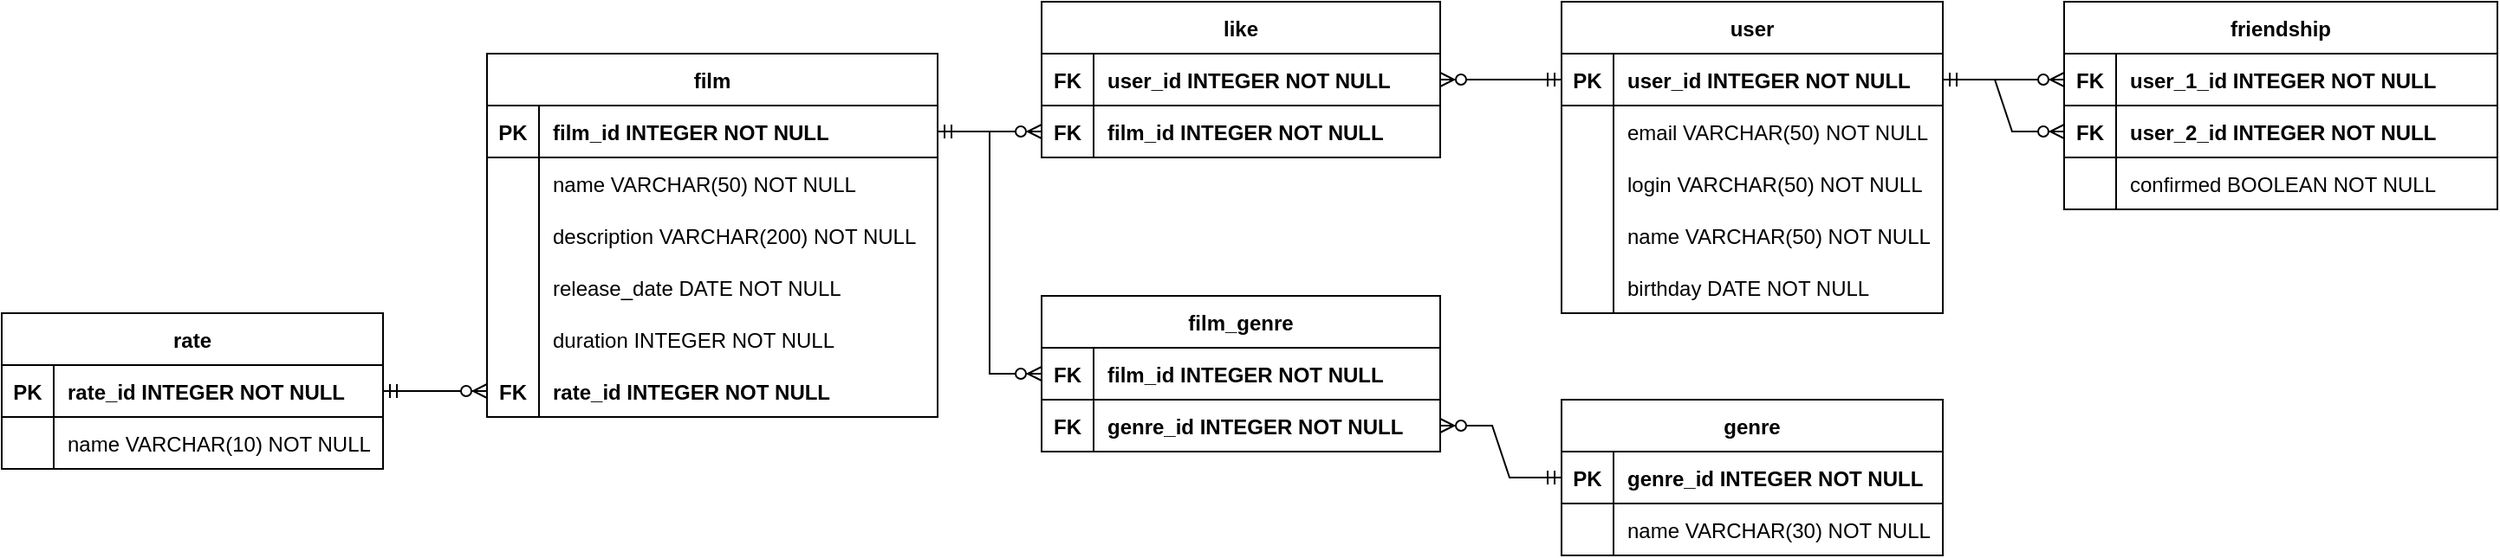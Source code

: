 <mxfile version="20.5.3" type="device"><diagram id="R2lEEEUBdFMjLlhIrx00" name="Page-1"><mxGraphModel dx="2570" dy="1116" grid="1" gridSize="10" guides="1" tooltips="1" connect="1" arrows="1" fold="1" page="1" pageScale="1" pageWidth="850" pageHeight="1100" math="0" shadow="0" extFonts="Permanent Marker^https://fonts.googleapis.com/css?family=Permanent+Marker"><root><mxCell id="0"/><mxCell id="1" parent="0"/><mxCell id="C-vyLk0tnHw3VtMMgP7b-23" value="film" style="shape=table;startSize=30;container=1;collapsible=1;childLayout=tableLayout;fixedRows=1;rowLines=0;fontStyle=1;align=center;resizeLast=1;fillColor=#FFFFFF;" parent="1" vertex="1"><mxGeometry x="40" y="300" width="260" height="210" as="geometry"/></mxCell><mxCell id="C-vyLk0tnHw3VtMMgP7b-24" value="" style="shape=partialRectangle;collapsible=0;dropTarget=0;pointerEvents=0;fillColor=none;points=[[0,0.5],[1,0.5]];portConstraint=eastwest;top=0;left=0;right=0;bottom=1;" parent="C-vyLk0tnHw3VtMMgP7b-23" vertex="1"><mxGeometry y="30" width="260" height="30" as="geometry"/></mxCell><mxCell id="C-vyLk0tnHw3VtMMgP7b-25" value="PK" style="shape=partialRectangle;overflow=hidden;connectable=0;fillColor=none;top=0;left=0;bottom=0;right=0;fontStyle=1;" parent="C-vyLk0tnHw3VtMMgP7b-24" vertex="1"><mxGeometry width="30" height="30" as="geometry"><mxRectangle width="30" height="30" as="alternateBounds"/></mxGeometry></mxCell><mxCell id="C-vyLk0tnHw3VtMMgP7b-26" value="film_id INTEGER NOT NULL" style="shape=partialRectangle;overflow=hidden;connectable=0;fillColor=none;top=0;left=0;bottom=0;right=0;align=left;spacingLeft=6;fontStyle=1;" parent="C-vyLk0tnHw3VtMMgP7b-24" vertex="1"><mxGeometry x="30" width="230" height="30" as="geometry"><mxRectangle width="230" height="30" as="alternateBounds"/></mxGeometry></mxCell><mxCell id="C-vyLk0tnHw3VtMMgP7b-27" value="" style="shape=partialRectangle;collapsible=0;dropTarget=0;pointerEvents=0;fillColor=none;points=[[0,0.5],[1,0.5]];portConstraint=eastwest;top=0;left=0;right=0;bottom=0;" parent="C-vyLk0tnHw3VtMMgP7b-23" vertex="1"><mxGeometry y="60" width="260" height="30" as="geometry"/></mxCell><mxCell id="C-vyLk0tnHw3VtMMgP7b-28" value="" style="shape=partialRectangle;overflow=hidden;connectable=0;fillColor=none;top=0;left=0;bottom=0;right=0;" parent="C-vyLk0tnHw3VtMMgP7b-27" vertex="1"><mxGeometry width="30" height="30" as="geometry"><mxRectangle width="30" height="30" as="alternateBounds"/></mxGeometry></mxCell><mxCell id="C-vyLk0tnHw3VtMMgP7b-29" value="name VARCHAR(50) NOT NULL" style="shape=partialRectangle;overflow=hidden;connectable=0;fillColor=none;top=0;left=0;bottom=0;right=0;align=left;spacingLeft=6;" parent="C-vyLk0tnHw3VtMMgP7b-27" vertex="1"><mxGeometry x="30" width="230" height="30" as="geometry"><mxRectangle width="230" height="30" as="alternateBounds"/></mxGeometry></mxCell><mxCell id="2hKLClTgXXmIvn-nd6ve-13" value="" style="shape=partialRectangle;collapsible=0;dropTarget=0;pointerEvents=0;fillColor=none;points=[[0,0.5],[1,0.5]];portConstraint=eastwest;top=0;left=0;right=0;bottom=0;" vertex="1" parent="C-vyLk0tnHw3VtMMgP7b-23"><mxGeometry y="90" width="260" height="30" as="geometry"/></mxCell><mxCell id="2hKLClTgXXmIvn-nd6ve-14" value="" style="shape=partialRectangle;overflow=hidden;connectable=0;fillColor=none;top=0;left=0;bottom=0;right=0;" vertex="1" parent="2hKLClTgXXmIvn-nd6ve-13"><mxGeometry width="30" height="30" as="geometry"><mxRectangle width="30" height="30" as="alternateBounds"/></mxGeometry></mxCell><mxCell id="2hKLClTgXXmIvn-nd6ve-15" value="description VARCHAR(200) NOT NULL" style="shape=partialRectangle;overflow=hidden;connectable=0;fillColor=none;top=0;left=0;bottom=0;right=0;align=left;spacingLeft=6;" vertex="1" parent="2hKLClTgXXmIvn-nd6ve-13"><mxGeometry x="30" width="230" height="30" as="geometry"><mxRectangle width="230" height="30" as="alternateBounds"/></mxGeometry></mxCell><mxCell id="2hKLClTgXXmIvn-nd6ve-16" value="" style="shape=partialRectangle;collapsible=0;dropTarget=0;pointerEvents=0;fillColor=none;points=[[0,0.5],[1,0.5]];portConstraint=eastwest;top=0;left=0;right=0;bottom=0;" vertex="1" parent="C-vyLk0tnHw3VtMMgP7b-23"><mxGeometry y="120" width="260" height="30" as="geometry"/></mxCell><mxCell id="2hKLClTgXXmIvn-nd6ve-17" value="" style="shape=partialRectangle;overflow=hidden;connectable=0;fillColor=none;top=0;left=0;bottom=0;right=0;" vertex="1" parent="2hKLClTgXXmIvn-nd6ve-16"><mxGeometry width="30" height="30" as="geometry"><mxRectangle width="30" height="30" as="alternateBounds"/></mxGeometry></mxCell><mxCell id="2hKLClTgXXmIvn-nd6ve-18" value="release_date DATE NOT NULL" style="shape=partialRectangle;overflow=hidden;connectable=0;fillColor=none;top=0;left=0;bottom=0;right=0;align=left;spacingLeft=6;" vertex="1" parent="2hKLClTgXXmIvn-nd6ve-16"><mxGeometry x="30" width="230" height="30" as="geometry"><mxRectangle width="230" height="30" as="alternateBounds"/></mxGeometry></mxCell><mxCell id="2hKLClTgXXmIvn-nd6ve-19" value="" style="shape=partialRectangle;collapsible=0;dropTarget=0;pointerEvents=0;fillColor=none;points=[[0,0.5],[1,0.5]];portConstraint=eastwest;top=0;left=0;right=0;bottom=0;" vertex="1" parent="C-vyLk0tnHw3VtMMgP7b-23"><mxGeometry y="150" width="260" height="30" as="geometry"/></mxCell><mxCell id="2hKLClTgXXmIvn-nd6ve-20" value="" style="shape=partialRectangle;overflow=hidden;connectable=0;fillColor=none;top=0;left=0;bottom=0;right=0;" vertex="1" parent="2hKLClTgXXmIvn-nd6ve-19"><mxGeometry width="30" height="30" as="geometry"><mxRectangle width="30" height="30" as="alternateBounds"/></mxGeometry></mxCell><mxCell id="2hKLClTgXXmIvn-nd6ve-21" value="duration INTEGER NOT NULL" style="shape=partialRectangle;overflow=hidden;connectable=0;fillColor=none;top=0;left=0;bottom=0;right=0;align=left;spacingLeft=6;" vertex="1" parent="2hKLClTgXXmIvn-nd6ve-19"><mxGeometry x="30" width="230" height="30" as="geometry"><mxRectangle width="230" height="30" as="alternateBounds"/></mxGeometry></mxCell><mxCell id="2hKLClTgXXmIvn-nd6ve-130" value="" style="shape=partialRectangle;collapsible=0;dropTarget=0;pointerEvents=0;fillColor=none;points=[[0,0.5],[1,0.5]];portConstraint=eastwest;top=0;left=0;right=0;bottom=0;" vertex="1" parent="C-vyLk0tnHw3VtMMgP7b-23"><mxGeometry y="180" width="260" height="30" as="geometry"/></mxCell><mxCell id="2hKLClTgXXmIvn-nd6ve-131" value="FK" style="shape=partialRectangle;overflow=hidden;connectable=0;fillColor=none;top=0;left=0;bottom=0;right=0;fontStyle=1" vertex="1" parent="2hKLClTgXXmIvn-nd6ve-130"><mxGeometry width="30" height="30" as="geometry"><mxRectangle width="30" height="30" as="alternateBounds"/></mxGeometry></mxCell><mxCell id="2hKLClTgXXmIvn-nd6ve-132" value="rate_id INTEGER NOT NULL" style="shape=partialRectangle;overflow=hidden;connectable=0;fillColor=none;top=0;left=0;bottom=0;right=0;align=left;spacingLeft=6;fontStyle=1" vertex="1" parent="2hKLClTgXXmIvn-nd6ve-130"><mxGeometry x="30" width="230" height="30" as="geometry"><mxRectangle width="230" height="30" as="alternateBounds"/></mxGeometry></mxCell><mxCell id="2hKLClTgXXmIvn-nd6ve-28" value="user" style="shape=table;startSize=30;container=1;collapsible=1;childLayout=tableLayout;fixedRows=1;rowLines=0;fontStyle=1;align=center;resizeLast=1;" vertex="1" parent="1"><mxGeometry x="660" y="270" width="220" height="180" as="geometry"/></mxCell><mxCell id="2hKLClTgXXmIvn-nd6ve-29" value="" style="shape=partialRectangle;collapsible=0;dropTarget=0;pointerEvents=0;fillColor=none;points=[[0,0.5],[1,0.5]];portConstraint=eastwest;top=0;left=0;right=0;bottom=1;" vertex="1" parent="2hKLClTgXXmIvn-nd6ve-28"><mxGeometry y="30" width="220" height="30" as="geometry"/></mxCell><mxCell id="2hKLClTgXXmIvn-nd6ve-30" value="PK" style="shape=partialRectangle;overflow=hidden;connectable=0;fillColor=none;top=0;left=0;bottom=0;right=0;fontStyle=1;" vertex="1" parent="2hKLClTgXXmIvn-nd6ve-29"><mxGeometry width="30" height="30" as="geometry"><mxRectangle width="30" height="30" as="alternateBounds"/></mxGeometry></mxCell><mxCell id="2hKLClTgXXmIvn-nd6ve-31" value="user_id INTEGER NOT NULL" style="shape=partialRectangle;overflow=hidden;connectable=0;fillColor=none;top=0;left=0;bottom=0;right=0;align=left;spacingLeft=6;fontStyle=1;" vertex="1" parent="2hKLClTgXXmIvn-nd6ve-29"><mxGeometry x="30" width="190" height="30" as="geometry"><mxRectangle width="190" height="30" as="alternateBounds"/></mxGeometry></mxCell><mxCell id="2hKLClTgXXmIvn-nd6ve-32" value="" style="shape=partialRectangle;collapsible=0;dropTarget=0;pointerEvents=0;fillColor=none;points=[[0,0.5],[1,0.5]];portConstraint=eastwest;top=0;left=0;right=0;bottom=0;" vertex="1" parent="2hKLClTgXXmIvn-nd6ve-28"><mxGeometry y="60" width="220" height="30" as="geometry"/></mxCell><mxCell id="2hKLClTgXXmIvn-nd6ve-33" value="" style="shape=partialRectangle;overflow=hidden;connectable=0;fillColor=none;top=0;left=0;bottom=0;right=0;" vertex="1" parent="2hKLClTgXXmIvn-nd6ve-32"><mxGeometry width="30" height="30" as="geometry"><mxRectangle width="30" height="30" as="alternateBounds"/></mxGeometry></mxCell><mxCell id="2hKLClTgXXmIvn-nd6ve-34" value="email VARCHAR(50) NOT NULL" style="shape=partialRectangle;overflow=hidden;connectable=0;fillColor=none;top=0;left=0;bottom=0;right=0;align=left;spacingLeft=6;" vertex="1" parent="2hKLClTgXXmIvn-nd6ve-32"><mxGeometry x="30" width="190" height="30" as="geometry"><mxRectangle width="190" height="30" as="alternateBounds"/></mxGeometry></mxCell><mxCell id="2hKLClTgXXmIvn-nd6ve-35" value="" style="shape=partialRectangle;collapsible=0;dropTarget=0;pointerEvents=0;fillColor=none;points=[[0,0.5],[1,0.5]];portConstraint=eastwest;top=0;left=0;right=0;bottom=0;" vertex="1" parent="2hKLClTgXXmIvn-nd6ve-28"><mxGeometry y="90" width="220" height="30" as="geometry"/></mxCell><mxCell id="2hKLClTgXXmIvn-nd6ve-36" value="" style="shape=partialRectangle;overflow=hidden;connectable=0;fillColor=none;top=0;left=0;bottom=0;right=0;" vertex="1" parent="2hKLClTgXXmIvn-nd6ve-35"><mxGeometry width="30" height="30" as="geometry"><mxRectangle width="30" height="30" as="alternateBounds"/></mxGeometry></mxCell><mxCell id="2hKLClTgXXmIvn-nd6ve-37" value="login VARCHAR(50) NOT NULL" style="shape=partialRectangle;overflow=hidden;connectable=0;fillColor=none;top=0;left=0;bottom=0;right=0;align=left;spacingLeft=6;" vertex="1" parent="2hKLClTgXXmIvn-nd6ve-35"><mxGeometry x="30" width="190" height="30" as="geometry"><mxRectangle width="190" height="30" as="alternateBounds"/></mxGeometry></mxCell><mxCell id="2hKLClTgXXmIvn-nd6ve-38" value="" style="shape=partialRectangle;collapsible=0;dropTarget=0;pointerEvents=0;fillColor=none;points=[[0,0.5],[1,0.5]];portConstraint=eastwest;top=0;left=0;right=0;bottom=0;" vertex="1" parent="2hKLClTgXXmIvn-nd6ve-28"><mxGeometry y="120" width="220" height="30" as="geometry"/></mxCell><mxCell id="2hKLClTgXXmIvn-nd6ve-39" value="" style="shape=partialRectangle;overflow=hidden;connectable=0;fillColor=none;top=0;left=0;bottom=0;right=0;" vertex="1" parent="2hKLClTgXXmIvn-nd6ve-38"><mxGeometry width="30" height="30" as="geometry"><mxRectangle width="30" height="30" as="alternateBounds"/></mxGeometry></mxCell><mxCell id="2hKLClTgXXmIvn-nd6ve-40" value="name VARCHAR(50) NOT NULL" style="shape=partialRectangle;overflow=hidden;connectable=0;fillColor=none;top=0;left=0;bottom=0;right=0;align=left;spacingLeft=6;" vertex="1" parent="2hKLClTgXXmIvn-nd6ve-38"><mxGeometry x="30" width="190" height="30" as="geometry"><mxRectangle width="190" height="30" as="alternateBounds"/></mxGeometry></mxCell><mxCell id="2hKLClTgXXmIvn-nd6ve-41" value="" style="shape=partialRectangle;collapsible=0;dropTarget=0;pointerEvents=0;fillColor=none;points=[[0,0.5],[1,0.5]];portConstraint=eastwest;top=0;left=0;right=0;bottom=0;" vertex="1" parent="2hKLClTgXXmIvn-nd6ve-28"><mxGeometry y="150" width="220" height="30" as="geometry"/></mxCell><mxCell id="2hKLClTgXXmIvn-nd6ve-42" value="" style="shape=partialRectangle;overflow=hidden;connectable=0;fillColor=none;top=0;left=0;bottom=0;right=0;" vertex="1" parent="2hKLClTgXXmIvn-nd6ve-41"><mxGeometry width="30" height="30" as="geometry"><mxRectangle width="30" height="30" as="alternateBounds"/></mxGeometry></mxCell><mxCell id="2hKLClTgXXmIvn-nd6ve-43" value="birthday DATE NOT NULL" style="shape=partialRectangle;overflow=hidden;connectable=0;fillColor=none;top=0;left=0;bottom=0;right=0;align=left;spacingLeft=6;" vertex="1" parent="2hKLClTgXXmIvn-nd6ve-41"><mxGeometry x="30" width="190" height="30" as="geometry"><mxRectangle width="190" height="30" as="alternateBounds"/></mxGeometry></mxCell><mxCell id="2hKLClTgXXmIvn-nd6ve-44" value="friendship" style="shape=table;startSize=30;container=1;collapsible=1;childLayout=tableLayout;fixedRows=1;rowLines=0;fontStyle=1;align=center;resizeLast=1;" vertex="1" parent="1"><mxGeometry x="950" y="270" width="250" height="120" as="geometry"/></mxCell><mxCell id="2hKLClTgXXmIvn-nd6ve-45" value="" style="shape=partialRectangle;collapsible=0;dropTarget=0;pointerEvents=0;fillColor=none;points=[[0,0.5],[1,0.5]];portConstraint=eastwest;top=0;left=0;right=0;bottom=1;" vertex="1" parent="2hKLClTgXXmIvn-nd6ve-44"><mxGeometry y="30" width="250" height="30" as="geometry"/></mxCell><mxCell id="2hKLClTgXXmIvn-nd6ve-46" value="FK" style="shape=partialRectangle;overflow=hidden;connectable=0;fillColor=none;top=0;left=0;bottom=0;right=0;fontStyle=1;" vertex="1" parent="2hKLClTgXXmIvn-nd6ve-45"><mxGeometry width="30" height="30" as="geometry"><mxRectangle width="30" height="30" as="alternateBounds"/></mxGeometry></mxCell><mxCell id="2hKLClTgXXmIvn-nd6ve-47" value="user_1_id INTEGER NOT NULL" style="shape=partialRectangle;overflow=hidden;connectable=0;fillColor=none;top=0;left=0;bottom=0;right=0;align=left;spacingLeft=6;fontStyle=1;" vertex="1" parent="2hKLClTgXXmIvn-nd6ve-45"><mxGeometry x="30" width="220" height="30" as="geometry"><mxRectangle width="220" height="30" as="alternateBounds"/></mxGeometry></mxCell><mxCell id="2hKLClTgXXmIvn-nd6ve-60" value="" style="shape=partialRectangle;collapsible=0;dropTarget=0;pointerEvents=0;fillColor=none;points=[[0,0.5],[1,0.5]];portConstraint=eastwest;top=0;left=0;right=0;bottom=1;" vertex="1" parent="2hKLClTgXXmIvn-nd6ve-44"><mxGeometry y="60" width="250" height="30" as="geometry"/></mxCell><mxCell id="2hKLClTgXXmIvn-nd6ve-61" value="FK" style="shape=partialRectangle;overflow=hidden;connectable=0;fillColor=none;top=0;left=0;bottom=0;right=0;fontStyle=1;" vertex="1" parent="2hKLClTgXXmIvn-nd6ve-60"><mxGeometry width="30" height="30" as="geometry"><mxRectangle width="30" height="30" as="alternateBounds"/></mxGeometry></mxCell><mxCell id="2hKLClTgXXmIvn-nd6ve-62" value="user_2_id INTEGER NOT NULL" style="shape=partialRectangle;overflow=hidden;connectable=0;fillColor=none;top=0;left=0;bottom=0;right=0;align=left;spacingLeft=6;fontStyle=1;" vertex="1" parent="2hKLClTgXXmIvn-nd6ve-60"><mxGeometry x="30" width="220" height="30" as="geometry"><mxRectangle width="220" height="30" as="alternateBounds"/></mxGeometry></mxCell><mxCell id="2hKLClTgXXmIvn-nd6ve-152" value="" style="shape=partialRectangle;collapsible=0;dropTarget=0;pointerEvents=0;fillColor=none;points=[[0,0.5],[1,0.5]];portConstraint=eastwest;top=0;left=0;right=0;bottom=0;" vertex="1" parent="2hKLClTgXXmIvn-nd6ve-44"><mxGeometry y="90" width="250" height="30" as="geometry"/></mxCell><mxCell id="2hKLClTgXXmIvn-nd6ve-153" value="" style="shape=partialRectangle;overflow=hidden;connectable=0;fillColor=none;top=0;left=0;bottom=0;right=0;" vertex="1" parent="2hKLClTgXXmIvn-nd6ve-152"><mxGeometry width="30" height="30" as="geometry"><mxRectangle width="30" height="30" as="alternateBounds"/></mxGeometry></mxCell><mxCell id="2hKLClTgXXmIvn-nd6ve-154" value="confirmed BOOLEAN NOT NULL" style="shape=partialRectangle;overflow=hidden;connectable=0;fillColor=none;top=0;left=0;bottom=0;right=0;align=left;spacingLeft=6;" vertex="1" parent="2hKLClTgXXmIvn-nd6ve-152"><mxGeometry x="30" width="220" height="30" as="geometry"><mxRectangle width="220" height="30" as="alternateBounds"/></mxGeometry></mxCell><mxCell id="2hKLClTgXXmIvn-nd6ve-79" value="like" style="shape=table;startSize=30;container=1;collapsible=1;childLayout=tableLayout;fixedRows=1;rowLines=0;fontStyle=1;align=center;resizeLast=1;" vertex="1" parent="1"><mxGeometry x="360" y="270" width="230" height="90" as="geometry"/></mxCell><mxCell id="2hKLClTgXXmIvn-nd6ve-80" value="" style="shape=partialRectangle;collapsible=0;dropTarget=0;pointerEvents=0;fillColor=none;points=[[0,0.5],[1,0.5]];portConstraint=eastwest;top=0;left=0;right=0;bottom=1;" vertex="1" parent="2hKLClTgXXmIvn-nd6ve-79"><mxGeometry y="30" width="230" height="30" as="geometry"/></mxCell><mxCell id="2hKLClTgXXmIvn-nd6ve-81" value="FK" style="shape=partialRectangle;overflow=hidden;connectable=0;fillColor=none;top=0;left=0;bottom=0;right=0;fontStyle=1;" vertex="1" parent="2hKLClTgXXmIvn-nd6ve-80"><mxGeometry width="30" height="30" as="geometry"><mxRectangle width="30" height="30" as="alternateBounds"/></mxGeometry></mxCell><mxCell id="2hKLClTgXXmIvn-nd6ve-82" value="user_id INTEGER NOT NULL" style="shape=partialRectangle;overflow=hidden;connectable=0;fillColor=none;top=0;left=0;bottom=0;right=0;align=left;spacingLeft=6;fontStyle=1;" vertex="1" parent="2hKLClTgXXmIvn-nd6ve-80"><mxGeometry x="30" width="200" height="30" as="geometry"><mxRectangle width="200" height="30" as="alternateBounds"/></mxGeometry></mxCell><mxCell id="2hKLClTgXXmIvn-nd6ve-83" value="" style="shape=partialRectangle;collapsible=0;dropTarget=0;pointerEvents=0;fillColor=none;points=[[0,0.5],[1,0.5]];portConstraint=eastwest;top=0;left=0;right=0;bottom=1;" vertex="1" parent="2hKLClTgXXmIvn-nd6ve-79"><mxGeometry y="60" width="230" height="30" as="geometry"/></mxCell><mxCell id="2hKLClTgXXmIvn-nd6ve-84" value="FK" style="shape=partialRectangle;overflow=hidden;connectable=0;fillColor=none;top=0;left=0;bottom=0;right=0;fontStyle=1;" vertex="1" parent="2hKLClTgXXmIvn-nd6ve-83"><mxGeometry width="30" height="30" as="geometry"><mxRectangle width="30" height="30" as="alternateBounds"/></mxGeometry></mxCell><mxCell id="2hKLClTgXXmIvn-nd6ve-85" value="film_id INTEGER NOT NULL" style="shape=partialRectangle;overflow=hidden;connectable=0;fillColor=none;top=0;left=0;bottom=0;right=0;align=left;spacingLeft=6;fontStyle=1;" vertex="1" parent="2hKLClTgXXmIvn-nd6ve-83"><mxGeometry x="30" width="200" height="30" as="geometry"><mxRectangle width="200" height="30" as="alternateBounds"/></mxGeometry></mxCell><mxCell id="2hKLClTgXXmIvn-nd6ve-86" value="" style="edgeStyle=entityRelationEdgeStyle;fontSize=12;html=1;endArrow=ERzeroToMany;startArrow=ERmandOne;rounded=0;entryX=0;entryY=0.5;entryDx=0;entryDy=0;exitX=1;exitY=0.5;exitDx=0;exitDy=0;" edge="1" parent="1" source="C-vyLk0tnHw3VtMMgP7b-24" target="2hKLClTgXXmIvn-nd6ve-83"><mxGeometry width="100" height="100" relative="1" as="geometry"><mxPoint x="330" y="540" as="sourcePoint"/><mxPoint x="430" y="440" as="targetPoint"/></mxGeometry></mxCell><mxCell id="2hKLClTgXXmIvn-nd6ve-87" value="" style="edgeStyle=entityRelationEdgeStyle;fontSize=12;html=1;endArrow=ERzeroToMany;startArrow=ERmandOne;rounded=0;entryX=1;entryY=0.5;entryDx=0;entryDy=0;exitX=0;exitY=0.5;exitDx=0;exitDy=0;" edge="1" parent="1" source="2hKLClTgXXmIvn-nd6ve-29" target="2hKLClTgXXmIvn-nd6ve-79"><mxGeometry width="100" height="100" relative="1" as="geometry"><mxPoint x="460" y="430" as="sourcePoint"/><mxPoint x="370" y="355.0" as="targetPoint"/></mxGeometry></mxCell><mxCell id="2hKLClTgXXmIvn-nd6ve-88" value="" style="edgeStyle=entityRelationEdgeStyle;fontSize=12;html=1;endArrow=ERzeroToMany;startArrow=ERmandOne;rounded=0;entryX=0;entryY=0.5;entryDx=0;entryDy=0;exitX=1;exitY=0.5;exitDx=0;exitDy=0;" edge="1" parent="1" source="2hKLClTgXXmIvn-nd6ve-29" target="2hKLClTgXXmIvn-nd6ve-60"><mxGeometry width="100" height="100" relative="1" as="geometry"><mxPoint x="610" y="390" as="sourcePoint"/><mxPoint x="540" y="390" as="targetPoint"/></mxGeometry></mxCell><mxCell id="2hKLClTgXXmIvn-nd6ve-91" value="" style="edgeStyle=entityRelationEdgeStyle;fontSize=12;html=1;endArrow=ERzeroToMany;startArrow=ERmandOne;rounded=0;entryX=0;entryY=0.5;entryDx=0;entryDy=0;exitX=1;exitY=0.5;exitDx=0;exitDy=0;" edge="1" parent="1" source="2hKLClTgXXmIvn-nd6ve-29" target="2hKLClTgXXmIvn-nd6ve-45"><mxGeometry width="100" height="100" relative="1" as="geometry"><mxPoint x="1050" y="450.0" as="sourcePoint"/><mxPoint x="980" y="450.0" as="targetPoint"/></mxGeometry></mxCell><mxCell id="2hKLClTgXXmIvn-nd6ve-92" value="genre" style="shape=table;startSize=30;container=1;collapsible=1;childLayout=tableLayout;fixedRows=1;rowLines=0;fontStyle=1;align=center;resizeLast=1;fillColor=#FFFFFF;" vertex="1" parent="1"><mxGeometry x="660" y="500" width="220" height="90" as="geometry"/></mxCell><mxCell id="2hKLClTgXXmIvn-nd6ve-93" value="" style="shape=partialRectangle;collapsible=0;dropTarget=0;pointerEvents=0;fillColor=none;points=[[0,0.5],[1,0.5]];portConstraint=eastwest;top=0;left=0;right=0;bottom=1;" vertex="1" parent="2hKLClTgXXmIvn-nd6ve-92"><mxGeometry y="30" width="220" height="30" as="geometry"/></mxCell><mxCell id="2hKLClTgXXmIvn-nd6ve-94" value="PK" style="shape=partialRectangle;overflow=hidden;connectable=0;fillColor=none;top=0;left=0;bottom=0;right=0;fontStyle=1;" vertex="1" parent="2hKLClTgXXmIvn-nd6ve-93"><mxGeometry width="30" height="30" as="geometry"><mxRectangle width="30" height="30" as="alternateBounds"/></mxGeometry></mxCell><mxCell id="2hKLClTgXXmIvn-nd6ve-95" value="genre_id INTEGER NOT NULL" style="shape=partialRectangle;overflow=hidden;connectable=0;fillColor=none;top=0;left=0;bottom=0;right=0;align=left;spacingLeft=6;fontStyle=1;" vertex="1" parent="2hKLClTgXXmIvn-nd6ve-93"><mxGeometry x="30" width="190" height="30" as="geometry"><mxRectangle width="190" height="30" as="alternateBounds"/></mxGeometry></mxCell><mxCell id="2hKLClTgXXmIvn-nd6ve-105" value="" style="shape=partialRectangle;collapsible=0;dropTarget=0;pointerEvents=0;fillColor=none;points=[[0,0.5],[1,0.5]];portConstraint=eastwest;top=0;left=0;right=0;bottom=0;" vertex="1" parent="2hKLClTgXXmIvn-nd6ve-92"><mxGeometry y="60" width="220" height="30" as="geometry"/></mxCell><mxCell id="2hKLClTgXXmIvn-nd6ve-106" value="" style="shape=partialRectangle;overflow=hidden;connectable=0;fillColor=none;top=0;left=0;bottom=0;right=0;" vertex="1" parent="2hKLClTgXXmIvn-nd6ve-105"><mxGeometry width="30" height="30" as="geometry"><mxRectangle width="30" height="30" as="alternateBounds"/></mxGeometry></mxCell><mxCell id="2hKLClTgXXmIvn-nd6ve-107" value="name VARCHAR(30) NOT NULL" style="shape=partialRectangle;overflow=hidden;connectable=0;fillColor=none;top=0;left=0;bottom=0;right=0;align=left;spacingLeft=6;" vertex="1" parent="2hKLClTgXXmIvn-nd6ve-105"><mxGeometry x="30" width="190" height="30" as="geometry"><mxRectangle width="190" height="30" as="alternateBounds"/></mxGeometry></mxCell><mxCell id="2hKLClTgXXmIvn-nd6ve-114" value="film_genre" style="shape=table;startSize=30;container=1;collapsible=1;childLayout=tableLayout;fixedRows=1;rowLines=0;fontStyle=1;align=center;resizeLast=1;" vertex="1" parent="1"><mxGeometry x="360" y="440" width="230" height="90" as="geometry"/></mxCell><mxCell id="2hKLClTgXXmIvn-nd6ve-115" value="" style="shape=partialRectangle;collapsible=0;dropTarget=0;pointerEvents=0;fillColor=none;points=[[0,0.5],[1,0.5]];portConstraint=eastwest;top=0;left=0;right=0;bottom=1;" vertex="1" parent="2hKLClTgXXmIvn-nd6ve-114"><mxGeometry y="30" width="230" height="30" as="geometry"/></mxCell><mxCell id="2hKLClTgXXmIvn-nd6ve-116" value="FK" style="shape=partialRectangle;overflow=hidden;connectable=0;fillColor=none;top=0;left=0;bottom=0;right=0;fontStyle=1;" vertex="1" parent="2hKLClTgXXmIvn-nd6ve-115"><mxGeometry width="30" height="30" as="geometry"><mxRectangle width="30" height="30" as="alternateBounds"/></mxGeometry></mxCell><mxCell id="2hKLClTgXXmIvn-nd6ve-117" value="film_id INTEGER NOT NULL" style="shape=partialRectangle;overflow=hidden;connectable=0;fillColor=none;top=0;left=0;bottom=0;right=0;align=left;spacingLeft=6;fontStyle=1;" vertex="1" parent="2hKLClTgXXmIvn-nd6ve-115"><mxGeometry x="30" width="200" height="30" as="geometry"><mxRectangle width="200" height="30" as="alternateBounds"/></mxGeometry></mxCell><mxCell id="2hKLClTgXXmIvn-nd6ve-118" value="" style="shape=partialRectangle;collapsible=0;dropTarget=0;pointerEvents=0;fillColor=none;points=[[0,0.5],[1,0.5]];portConstraint=eastwest;top=0;left=0;right=0;bottom=1;" vertex="1" parent="2hKLClTgXXmIvn-nd6ve-114"><mxGeometry y="60" width="230" height="30" as="geometry"/></mxCell><mxCell id="2hKLClTgXXmIvn-nd6ve-119" value="FK" style="shape=partialRectangle;overflow=hidden;connectable=0;fillColor=none;top=0;left=0;bottom=0;right=0;fontStyle=1;" vertex="1" parent="2hKLClTgXXmIvn-nd6ve-118"><mxGeometry width="30" height="30" as="geometry"><mxRectangle width="30" height="30" as="alternateBounds"/></mxGeometry></mxCell><mxCell id="2hKLClTgXXmIvn-nd6ve-120" value="genre_id INTEGER NOT NULL" style="shape=partialRectangle;overflow=hidden;connectable=0;fillColor=none;top=0;left=0;bottom=0;right=0;align=left;spacingLeft=6;fontStyle=1;" vertex="1" parent="2hKLClTgXXmIvn-nd6ve-118"><mxGeometry x="30" width="200" height="30" as="geometry"><mxRectangle width="200" height="30" as="alternateBounds"/></mxGeometry></mxCell><mxCell id="2hKLClTgXXmIvn-nd6ve-121" value="" style="edgeStyle=entityRelationEdgeStyle;fontSize=12;html=1;endArrow=ERzeroToMany;startArrow=ERmandOne;rounded=0;entryX=0;entryY=0.5;entryDx=0;entryDy=0;exitX=1;exitY=0.5;exitDx=0;exitDy=0;" edge="1" parent="1" source="C-vyLk0tnHw3VtMMgP7b-24" target="2hKLClTgXXmIvn-nd6ve-115"><mxGeometry width="100" height="100" relative="1" as="geometry"><mxPoint x="310.0" y="355" as="sourcePoint"/><mxPoint x="370.0" y="355" as="targetPoint"/></mxGeometry></mxCell><mxCell id="2hKLClTgXXmIvn-nd6ve-122" value="" style="edgeStyle=entityRelationEdgeStyle;fontSize=12;html=1;endArrow=ERzeroToMany;startArrow=ERmandOne;rounded=0;entryX=1;entryY=0.5;entryDx=0;entryDy=0;exitX=0;exitY=0.5;exitDx=0;exitDy=0;" edge="1" parent="1" source="2hKLClTgXXmIvn-nd6ve-93" target="2hKLClTgXXmIvn-nd6ve-118"><mxGeometry width="100" height="100" relative="1" as="geometry"><mxPoint x="310.0" y="355" as="sourcePoint"/><mxPoint x="370.0" y="495" as="targetPoint"/></mxGeometry></mxCell><mxCell id="2hKLClTgXXmIvn-nd6ve-123" value="rate" style="shape=table;startSize=30;container=1;collapsible=1;childLayout=tableLayout;fixedRows=1;rowLines=0;fontStyle=1;align=center;resizeLast=1;fillColor=#FFFFFF;" vertex="1" parent="1"><mxGeometry x="-240" y="450" width="220" height="90" as="geometry"/></mxCell><mxCell id="2hKLClTgXXmIvn-nd6ve-124" value="" style="shape=partialRectangle;collapsible=0;dropTarget=0;pointerEvents=0;fillColor=none;points=[[0,0.5],[1,0.5]];portConstraint=eastwest;top=0;left=0;right=0;bottom=1;" vertex="1" parent="2hKLClTgXXmIvn-nd6ve-123"><mxGeometry y="30" width="220" height="30" as="geometry"/></mxCell><mxCell id="2hKLClTgXXmIvn-nd6ve-125" value="PK" style="shape=partialRectangle;overflow=hidden;connectable=0;fillColor=none;top=0;left=0;bottom=0;right=0;fontStyle=1;" vertex="1" parent="2hKLClTgXXmIvn-nd6ve-124"><mxGeometry width="30" height="30" as="geometry"><mxRectangle width="30" height="30" as="alternateBounds"/></mxGeometry></mxCell><mxCell id="2hKLClTgXXmIvn-nd6ve-126" value="rate_id INTEGER NOT NULL" style="shape=partialRectangle;overflow=hidden;connectable=0;fillColor=none;top=0;left=0;bottom=0;right=0;align=left;spacingLeft=6;fontStyle=1;" vertex="1" parent="2hKLClTgXXmIvn-nd6ve-124"><mxGeometry x="30" width="190" height="30" as="geometry"><mxRectangle width="190" height="30" as="alternateBounds"/></mxGeometry></mxCell><mxCell id="2hKLClTgXXmIvn-nd6ve-127" value="" style="shape=partialRectangle;collapsible=0;dropTarget=0;pointerEvents=0;fillColor=none;points=[[0,0.5],[1,0.5]];portConstraint=eastwest;top=0;left=0;right=0;bottom=0;" vertex="1" parent="2hKLClTgXXmIvn-nd6ve-123"><mxGeometry y="60" width="220" height="30" as="geometry"/></mxCell><mxCell id="2hKLClTgXXmIvn-nd6ve-128" value="" style="shape=partialRectangle;overflow=hidden;connectable=0;fillColor=none;top=0;left=0;bottom=0;right=0;" vertex="1" parent="2hKLClTgXXmIvn-nd6ve-127"><mxGeometry width="30" height="30" as="geometry"><mxRectangle width="30" height="30" as="alternateBounds"/></mxGeometry></mxCell><mxCell id="2hKLClTgXXmIvn-nd6ve-129" value="name VARCHAR(10) NOT NULL" style="shape=partialRectangle;overflow=hidden;connectable=0;fillColor=none;top=0;left=0;bottom=0;right=0;align=left;spacingLeft=6;" vertex="1" parent="2hKLClTgXXmIvn-nd6ve-127"><mxGeometry x="30" width="190" height="30" as="geometry"><mxRectangle width="190" height="30" as="alternateBounds"/></mxGeometry></mxCell><mxCell id="2hKLClTgXXmIvn-nd6ve-135" value="" style="edgeStyle=entityRelationEdgeStyle;fontSize=12;html=1;endArrow=ERzeroToMany;startArrow=ERmandOne;rounded=0;entryX=0;entryY=0.5;entryDx=0;entryDy=0;exitX=1;exitY=0.5;exitDx=0;exitDy=0;" edge="1" parent="1" source="2hKLClTgXXmIvn-nd6ve-124" target="2hKLClTgXXmIvn-nd6ve-130"><mxGeometry width="100" height="100" relative="1" as="geometry"><mxPoint x="80" y="550.0" as="sourcePoint"/><mxPoint x="140" y="690.0" as="targetPoint"/></mxGeometry></mxCell></root></mxGraphModel></diagram></mxfile>